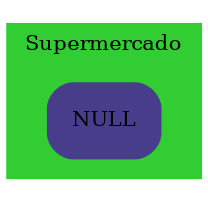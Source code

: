 digraph g {
 rankdir= "LR";
node [
fontsize = "10"
shape = "Mrecord"
color="darkslateblue"
style ="filled, bold"
];

 subgraph cluster_2 {
node [style=filled];
"nodoSu"
[ label=" NULL "];
fontsize = "10"
shape = "Mrecord"
color="LIMEGREEN"
style ="filled, bold"
label ="Supermercado"
}
}